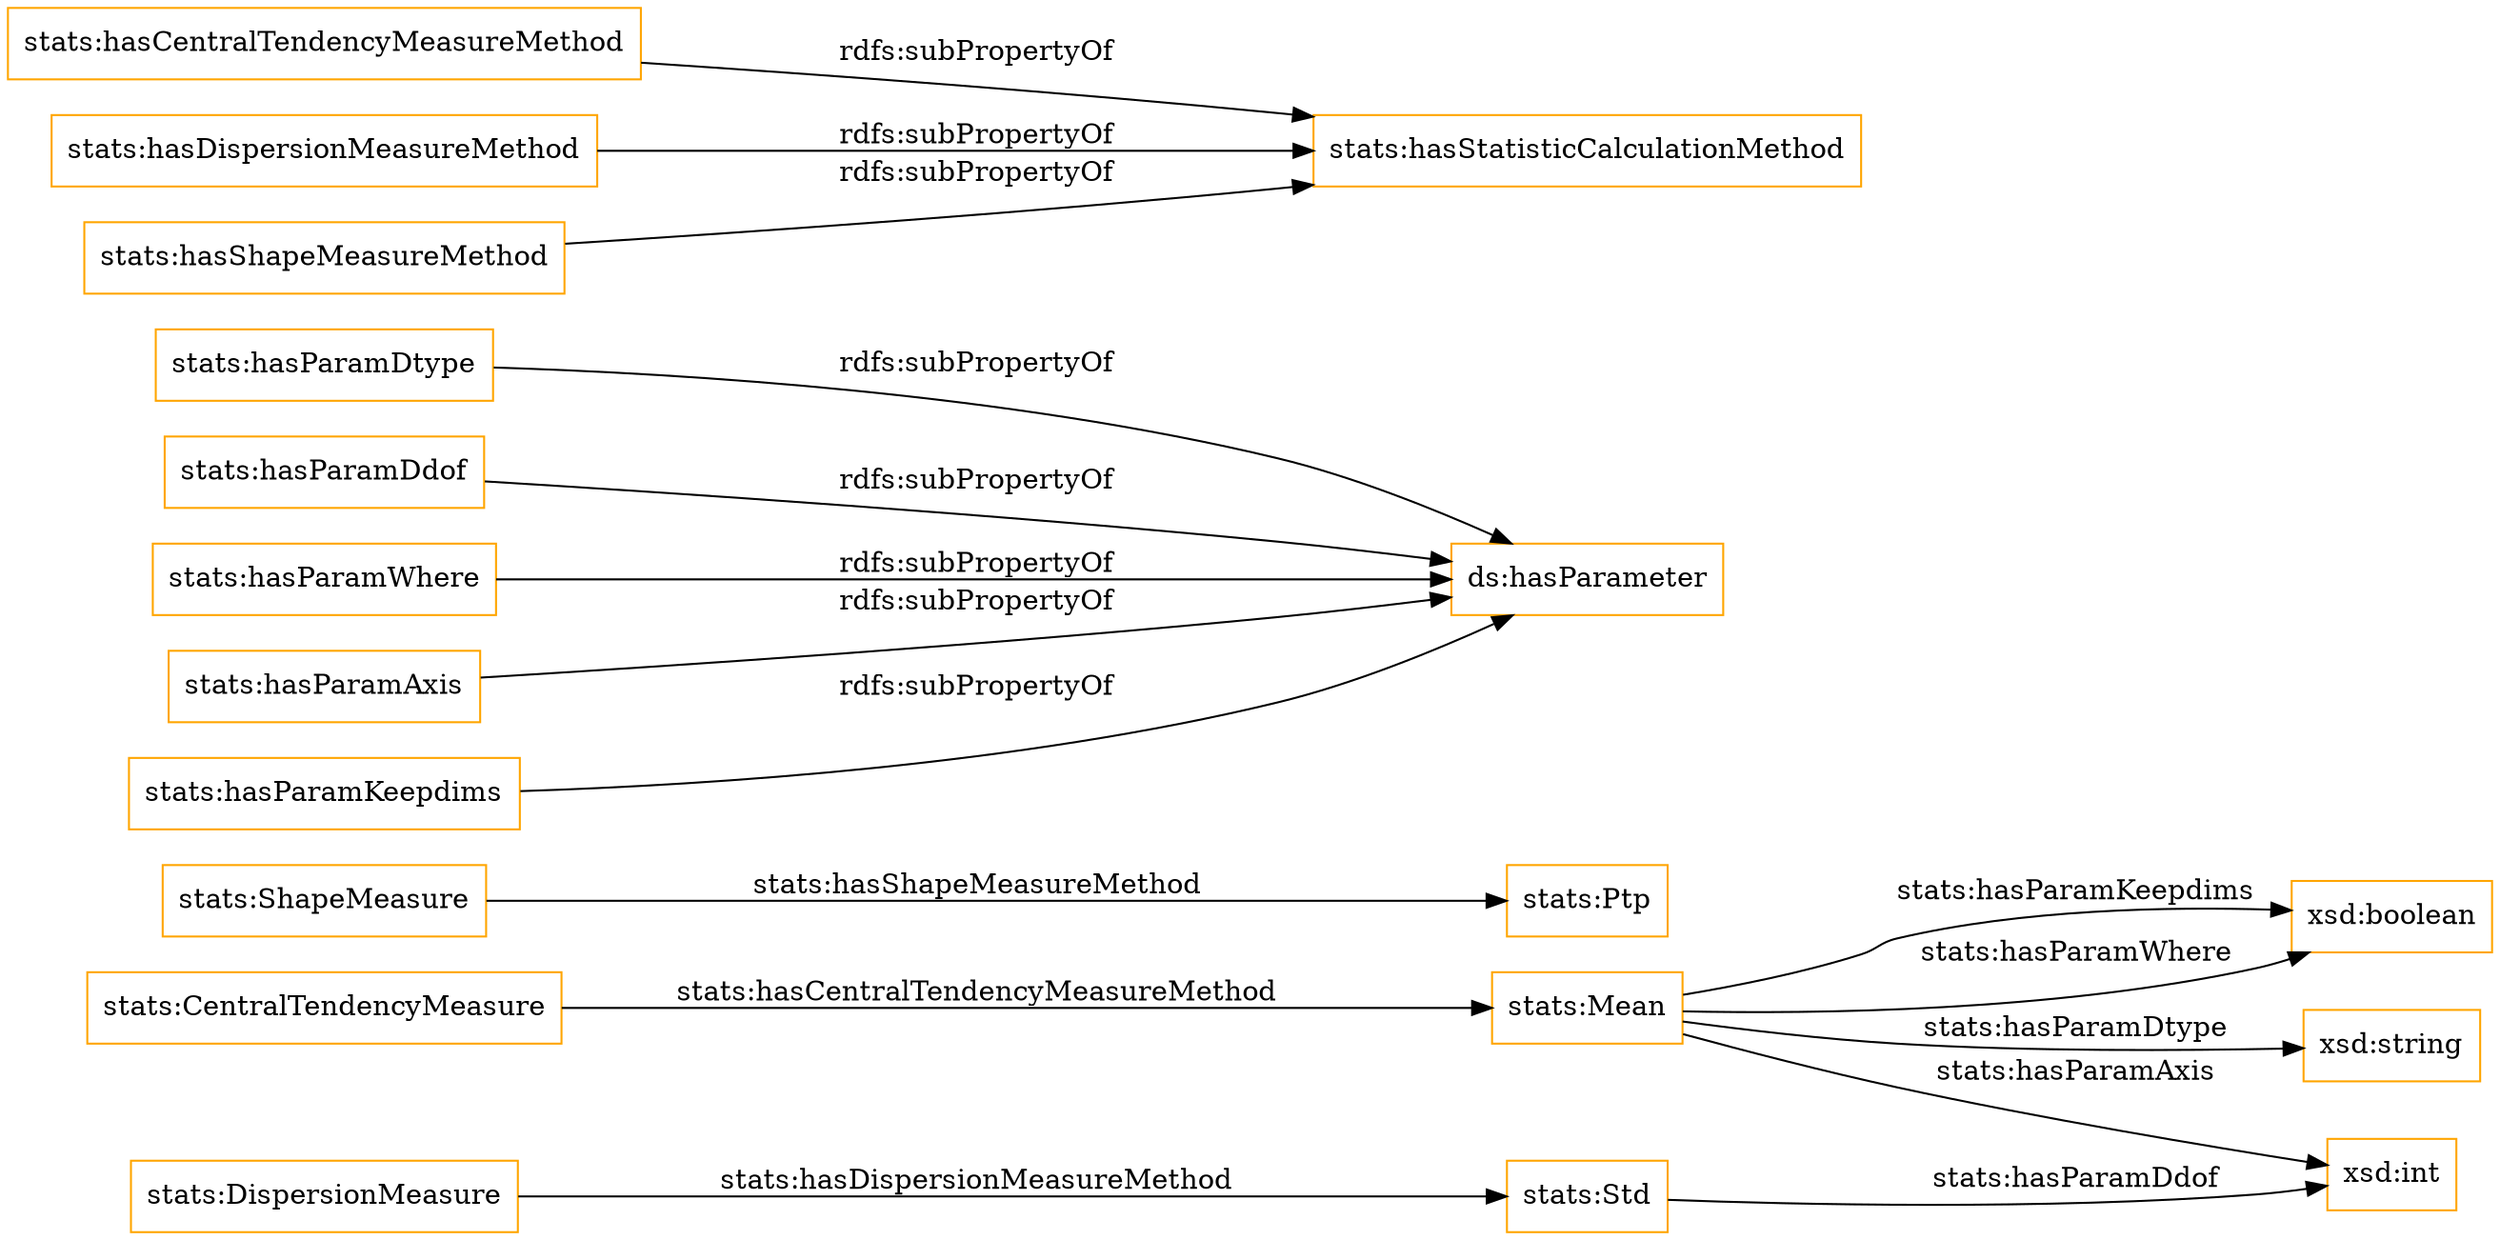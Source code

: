 digraph ar2dtool_diagram { 
rankdir=LR;
size="1501"
node [shape = rectangle, color="orange"]; "stats:Std" "stats:ShapeMeasure" "stats:CentralTendencyMeasure" "stats:Ptp" "stats:Mean" "stats:DispersionMeasure" ; /*classes style*/
	"stats:hasParamDtype" -> "ds:hasParameter" [ label = "rdfs:subPropertyOf" ];
	"stats:hasCentralTendencyMeasureMethod" -> "stats:hasStatisticCalculationMethod" [ label = "rdfs:subPropertyOf" ];
	"stats:hasDispersionMeasureMethod" -> "stats:hasStatisticCalculationMethod" [ label = "rdfs:subPropertyOf" ];
	"stats:hasParamDdof" -> "ds:hasParameter" [ label = "rdfs:subPropertyOf" ];
	"stats:hasParamWhere" -> "ds:hasParameter" [ label = "rdfs:subPropertyOf" ];
	"stats:hasParamAxis" -> "ds:hasParameter" [ label = "rdfs:subPropertyOf" ];
	"stats:hasShapeMeasureMethod" -> "stats:hasStatisticCalculationMethod" [ label = "rdfs:subPropertyOf" ];
	"stats:hasParamKeepdims" -> "ds:hasParameter" [ label = "rdfs:subPropertyOf" ];
	"stats:Std" -> "xsd:int" [ label = "stats:hasParamDdof" ];
	"stats:DispersionMeasure" -> "stats:Std" [ label = "stats:hasDispersionMeasureMethod" ];
	"stats:ShapeMeasure" -> "stats:Ptp" [ label = "stats:hasShapeMeasureMethod" ];
	"stats:Mean" -> "xsd:string" [ label = "stats:hasParamDtype" ];
	"stats:CentralTendencyMeasure" -> "stats:Mean" [ label = "stats:hasCentralTendencyMeasureMethod" ];
	"stats:Mean" -> "xsd:boolean" [ label = "stats:hasParamWhere" ];
	"stats:Mean" -> "xsd:boolean" [ label = "stats:hasParamKeepdims" ];
	"stats:Mean" -> "xsd:int" [ label = "stats:hasParamAxis" ];

}
